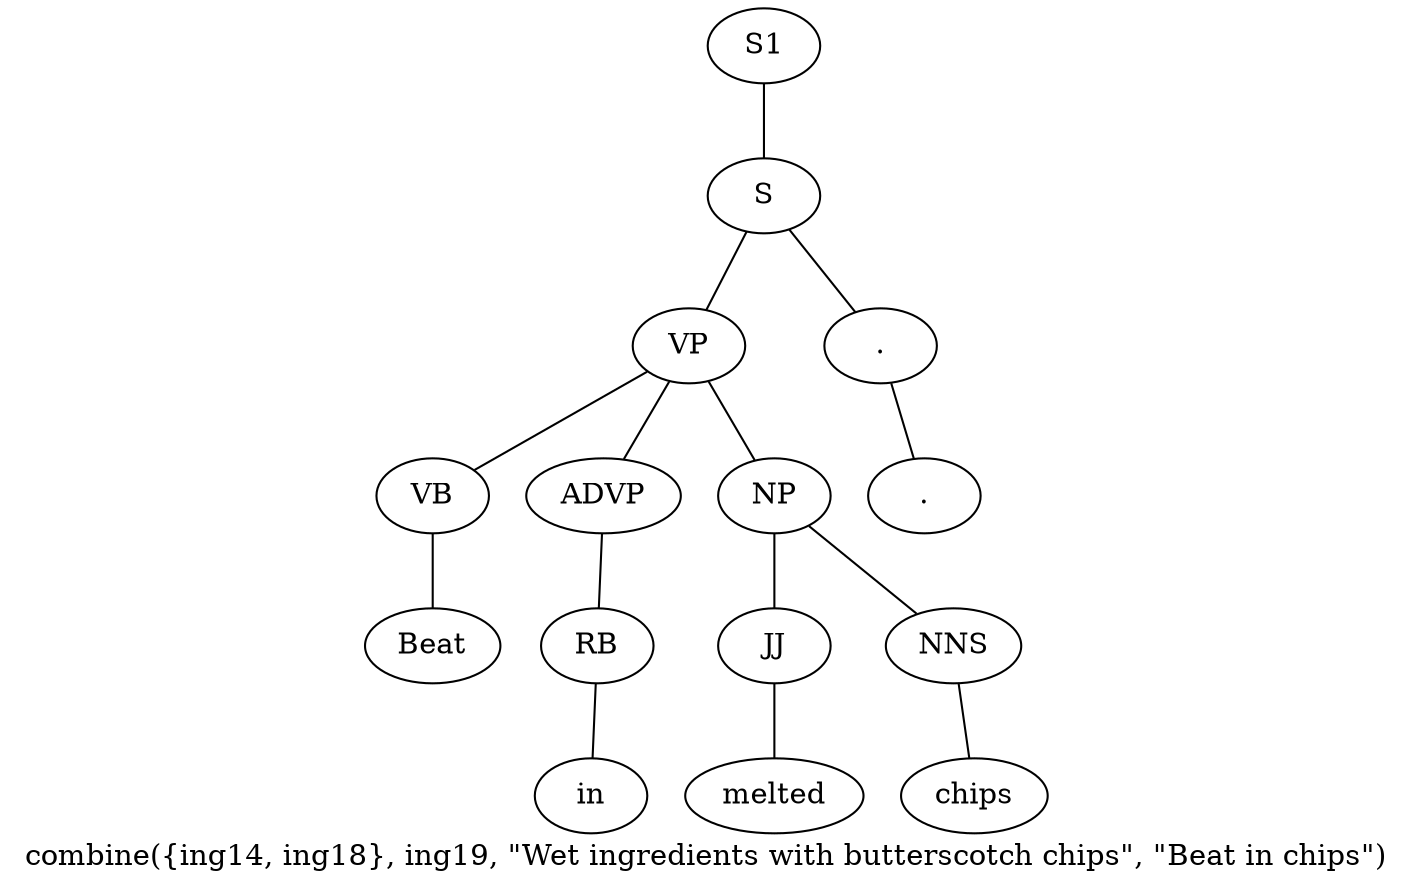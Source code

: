 graph SyntaxGraph {
	label = "combine({ing14, ing18}, ing19, \"Wet ingredients with butterscotch chips\", \"Beat in chips\")";
	Node0 [label="S1"];
	Node1 [label="S"];
	Node2 [label="VP"];
	Node3 [label="VB"];
	Node4 [label="Beat"];
	Node5 [label="ADVP"];
	Node6 [label="RB"];
	Node7 [label="in"];
	Node8 [label="NP"];
	Node9 [label="JJ"];
	Node10 [label="melted"];
	Node11 [label="NNS"];
	Node12 [label="chips"];
	Node13 [label="."];
	Node14 [label="."];

	Node0 -- Node1;
	Node1 -- Node2;
	Node1 -- Node13;
	Node2 -- Node3;
	Node2 -- Node5;
	Node2 -- Node8;
	Node3 -- Node4;
	Node5 -- Node6;
	Node6 -- Node7;
	Node8 -- Node9;
	Node8 -- Node11;
	Node9 -- Node10;
	Node11 -- Node12;
	Node13 -- Node14;
}